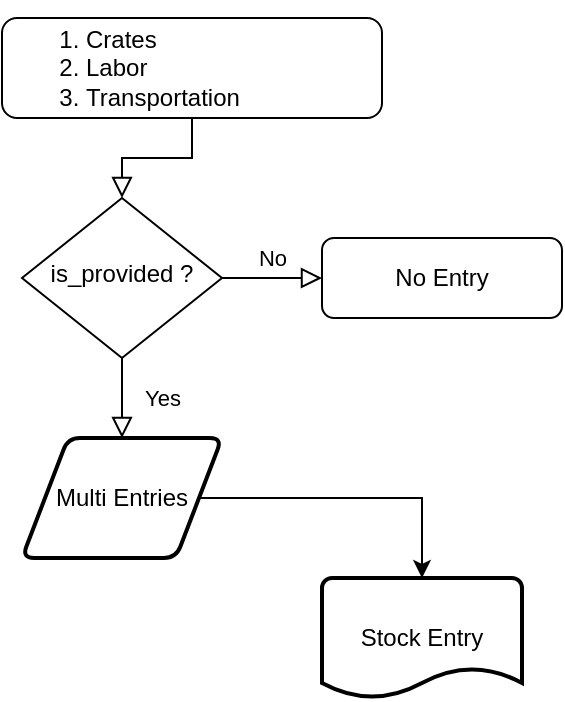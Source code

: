 <mxfile version="24.6.5" type="github">
  <diagram id="C5RBs43oDa-KdzZeNtuy" name="Bringing Material">
    <mxGraphModel dx="1424" dy="787" grid="1" gridSize="10" guides="1" tooltips="1" connect="1" arrows="1" fold="1" page="1" pageScale="1" pageWidth="827" pageHeight="1169" math="0" shadow="0">
      <root>
        <mxCell id="WIyWlLk6GJQsqaUBKTNV-0" />
        <mxCell id="WIyWlLk6GJQsqaUBKTNV-1" parent="WIyWlLk6GJQsqaUBKTNV-0" />
        <mxCell id="WIyWlLk6GJQsqaUBKTNV-2" value="" style="rounded=0;html=1;jettySize=auto;orthogonalLoop=1;fontSize=11;endArrow=block;endFill=0;endSize=8;strokeWidth=1;shadow=0;labelBackgroundColor=none;edgeStyle=orthogonalEdgeStyle;" parent="WIyWlLk6GJQsqaUBKTNV-1" source="WIyWlLk6GJQsqaUBKTNV-3" target="WIyWlLk6GJQsqaUBKTNV-6" edge="1">
          <mxGeometry relative="1" as="geometry" />
        </mxCell>
        <mxCell id="WIyWlLk6GJQsqaUBKTNV-3" value="&lt;ol&gt;&lt;li&gt;Crates&lt;/li&gt;&lt;li&gt;Labor&lt;/li&gt;&lt;li&gt;Transportation&lt;/li&gt;&lt;/ol&gt;" style="rounded=1;whiteSpace=wrap;html=1;fontSize=12;glass=0;strokeWidth=1;shadow=0;align=left;" parent="WIyWlLk6GJQsqaUBKTNV-1" vertex="1">
          <mxGeometry x="40" y="50" width="190" height="50" as="geometry" />
        </mxCell>
        <mxCell id="WIyWlLk6GJQsqaUBKTNV-4" value="Yes" style="rounded=0;html=1;jettySize=auto;orthogonalLoop=1;fontSize=11;endArrow=block;endFill=0;endSize=8;strokeWidth=1;shadow=0;labelBackgroundColor=none;edgeStyle=orthogonalEdgeStyle;" parent="WIyWlLk6GJQsqaUBKTNV-1" source="WIyWlLk6GJQsqaUBKTNV-6" edge="1">
          <mxGeometry y="20" relative="1" as="geometry">
            <mxPoint as="offset" />
            <mxPoint x="100" y="260" as="targetPoint" />
          </mxGeometry>
        </mxCell>
        <mxCell id="WIyWlLk6GJQsqaUBKTNV-5" value="No" style="edgeStyle=orthogonalEdgeStyle;rounded=0;html=1;jettySize=auto;orthogonalLoop=1;fontSize=11;endArrow=block;endFill=0;endSize=8;strokeWidth=1;shadow=0;labelBackgroundColor=none;" parent="WIyWlLk6GJQsqaUBKTNV-1" source="WIyWlLk6GJQsqaUBKTNV-6" target="WIyWlLk6GJQsqaUBKTNV-7" edge="1">
          <mxGeometry y="10" relative="1" as="geometry">
            <mxPoint as="offset" />
          </mxGeometry>
        </mxCell>
        <mxCell id="WIyWlLk6GJQsqaUBKTNV-6" value="&lt;div&gt;is_provided ?&lt;/div&gt;" style="rhombus;whiteSpace=wrap;html=1;shadow=0;fontFamily=Helvetica;fontSize=12;align=center;strokeWidth=1;spacing=6;spacingTop=-4;" parent="WIyWlLk6GJQsqaUBKTNV-1" vertex="1">
          <mxGeometry x="50" y="140" width="100" height="80" as="geometry" />
        </mxCell>
        <mxCell id="WIyWlLk6GJQsqaUBKTNV-7" value="&lt;div&gt;No Entry&lt;/div&gt;" style="rounded=1;whiteSpace=wrap;html=1;fontSize=12;glass=0;strokeWidth=1;shadow=0;" parent="WIyWlLk6GJQsqaUBKTNV-1" vertex="1">
          <mxGeometry x="200" y="160" width="120" height="40" as="geometry" />
        </mxCell>
        <mxCell id="j4MQUpckWWwJSChoBjUS-4" value="&lt;div&gt;Multi Entries&lt;/div&gt;" style="shape=parallelogram;html=1;strokeWidth=2;perimeter=parallelogramPerimeter;whiteSpace=wrap;rounded=1;arcSize=12;size=0.23;" vertex="1" parent="WIyWlLk6GJQsqaUBKTNV-1">
          <mxGeometry x="50" y="260" width="100" height="60" as="geometry" />
        </mxCell>
        <mxCell id="j4MQUpckWWwJSChoBjUS-9" style="edgeStyle=orthogonalEdgeStyle;rounded=0;orthogonalLoop=1;jettySize=auto;html=1;entryX=0.5;entryY=0;entryDx=0;entryDy=0;entryPerimeter=0;" edge="1" parent="WIyWlLk6GJQsqaUBKTNV-1" source="j4MQUpckWWwJSChoBjUS-4" target="j4MQUpckWWwJSChoBjUS-10">
          <mxGeometry relative="1" as="geometry">
            <mxPoint x="232.28" y="326.28" as="targetPoint" />
          </mxGeometry>
        </mxCell>
        <mxCell id="j4MQUpckWWwJSChoBjUS-10" value="Stock Entry" style="strokeWidth=2;html=1;shape=mxgraph.flowchart.document2;whiteSpace=wrap;size=0.25;" vertex="1" parent="WIyWlLk6GJQsqaUBKTNV-1">
          <mxGeometry x="200" y="330" width="100" height="60" as="geometry" />
        </mxCell>
      </root>
    </mxGraphModel>
  </diagram>
</mxfile>

